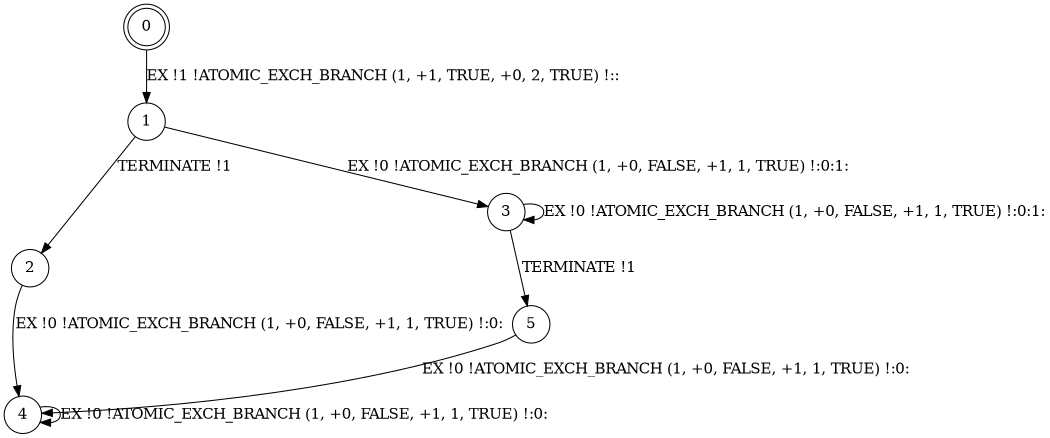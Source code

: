 digraph BCG {
size = "7, 10.5";
center = TRUE;
node [shape = circle];
0 [peripheries = 2];
0 -> 1 [label = "EX !1 !ATOMIC_EXCH_BRANCH (1, +1, TRUE, +0, 2, TRUE) !::"];
1 -> 2 [label = "TERMINATE !1"];
1 -> 3 [label = "EX !0 !ATOMIC_EXCH_BRANCH (1, +0, FALSE, +1, 1, TRUE) !:0:1:"];
2 -> 4 [label = "EX !0 !ATOMIC_EXCH_BRANCH (1, +0, FALSE, +1, 1, TRUE) !:0:"];
3 -> 5 [label = "TERMINATE !1"];
3 -> 3 [label = "EX !0 !ATOMIC_EXCH_BRANCH (1, +0, FALSE, +1, 1, TRUE) !:0:1:"];
4 -> 4 [label = "EX !0 !ATOMIC_EXCH_BRANCH (1, +0, FALSE, +1, 1, TRUE) !:0:"];
5 -> 4 [label = "EX !0 !ATOMIC_EXCH_BRANCH (1, +0, FALSE, +1, 1, TRUE) !:0:"];
}
